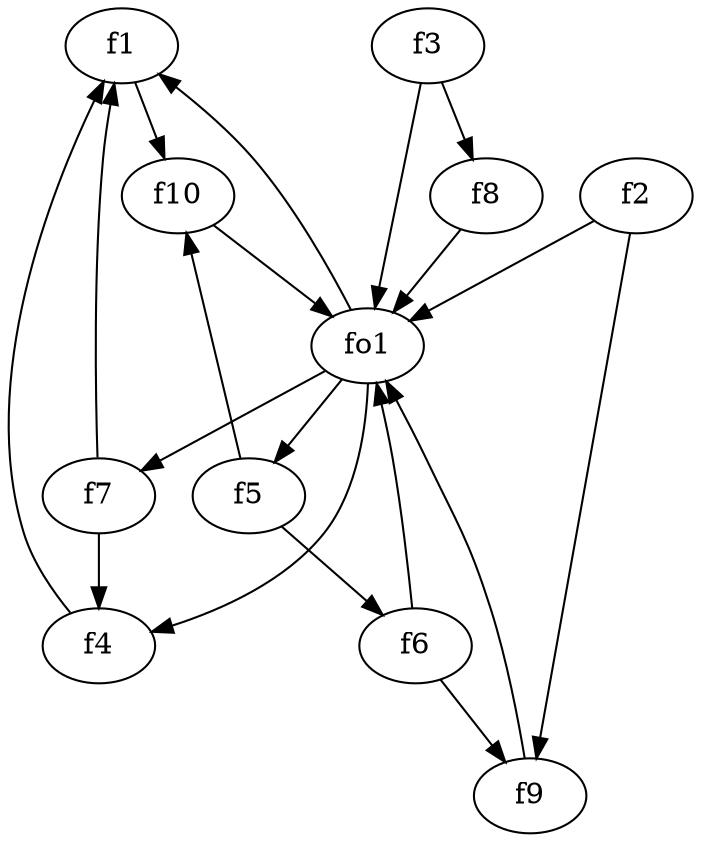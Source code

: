 strict digraph  {
f1;
f2;
f3;
f4;
f5;
f6;
f7;
f8;
f9;
f10;
fo1;
f1 -> f10  [weight=2];
f2 -> fo1  [weight=2];
f2 -> f9  [weight=2];
f3 -> fo1  [weight=2];
f3 -> f8  [weight=2];
f4 -> f1  [weight=2];
f5 -> f6  [weight=2];
f5 -> f10  [weight=2];
f6 -> fo1  [weight=2];
f6 -> f9  [weight=2];
f7 -> f1  [weight=2];
f7 -> f4  [weight=2];
f8 -> fo1  [weight=2];
f9 -> fo1  [weight=2];
f10 -> fo1  [weight=2];
fo1 -> f7  [weight=2];
fo1 -> f5  [weight=2];
fo1 -> f4  [weight=2];
fo1 -> f1  [weight=2];
}
